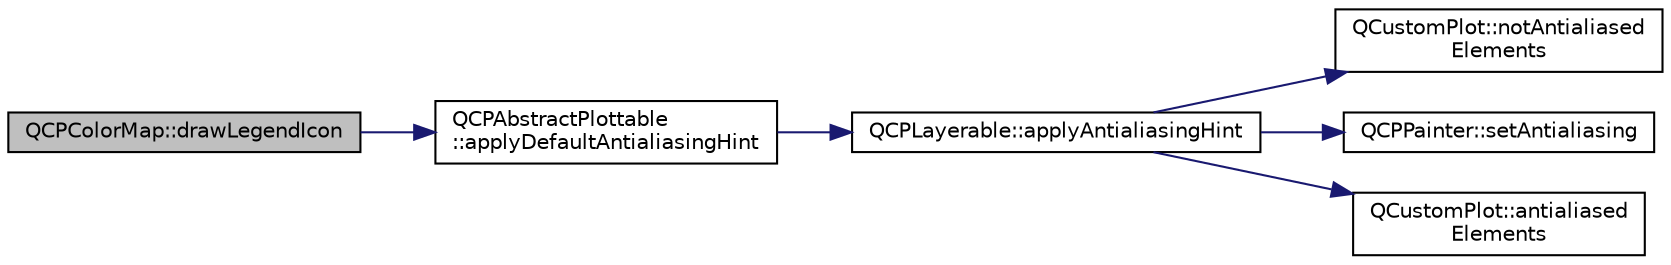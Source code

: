 digraph "QCPColorMap::drawLegendIcon"
{
  edge [fontname="Helvetica",fontsize="10",labelfontname="Helvetica",labelfontsize="10"];
  node [fontname="Helvetica",fontsize="10",shape=record];
  rankdir="LR";
  Node60 [label="QCPColorMap::drawLegendIcon",height=0.2,width=0.4,color="black", fillcolor="grey75", style="filled", fontcolor="black"];
  Node60 -> Node61 [color="midnightblue",fontsize="10",style="solid",fontname="Helvetica"];
  Node61 [label="QCPAbstractPlottable\l::applyDefaultAntialiasingHint",height=0.2,width=0.4,color="black", fillcolor="white", style="filled",URL="$d4/d89/class_q_c_p_abstract_plottable.html#a59a80773c5cefc05a0646ac8e1149ed5"];
  Node61 -> Node62 [color="midnightblue",fontsize="10",style="solid",fontname="Helvetica"];
  Node62 [label="QCPLayerable::applyAntialiasingHint",height=0.2,width=0.4,color="black", fillcolor="white", style="filled",URL="$d6/d4d/class_q_c_p_layerable.html#acb663e375d2d36dc5c55021ee5a2119b"];
  Node62 -> Node63 [color="midnightblue",fontsize="10",style="solid",fontname="Helvetica"];
  Node63 [label="QCustomPlot::notAntialiased\lElements",height=0.2,width=0.4,color="black", fillcolor="white", style="filled",URL="$dd/d9b/class_q_custom_plot.html#a75571bc5b2167e83def132fc993091b3"];
  Node62 -> Node64 [color="midnightblue",fontsize="10",style="solid",fontname="Helvetica"];
  Node64 [label="QCPPainter::setAntialiasing",height=0.2,width=0.4,color="black", fillcolor="white", style="filled",URL="$d3/db4/class_q_c_p_painter.html#aaba1deb9188244d9ea65b035112b4d05"];
  Node62 -> Node65 [color="midnightblue",fontsize="10",style="solid",fontname="Helvetica"];
  Node65 [label="QCustomPlot::antialiased\lElements",height=0.2,width=0.4,color="black", fillcolor="white", style="filled",URL="$dd/d9b/class_q_custom_plot.html#a631762eb183aceecee73d30e108641ee"];
}
